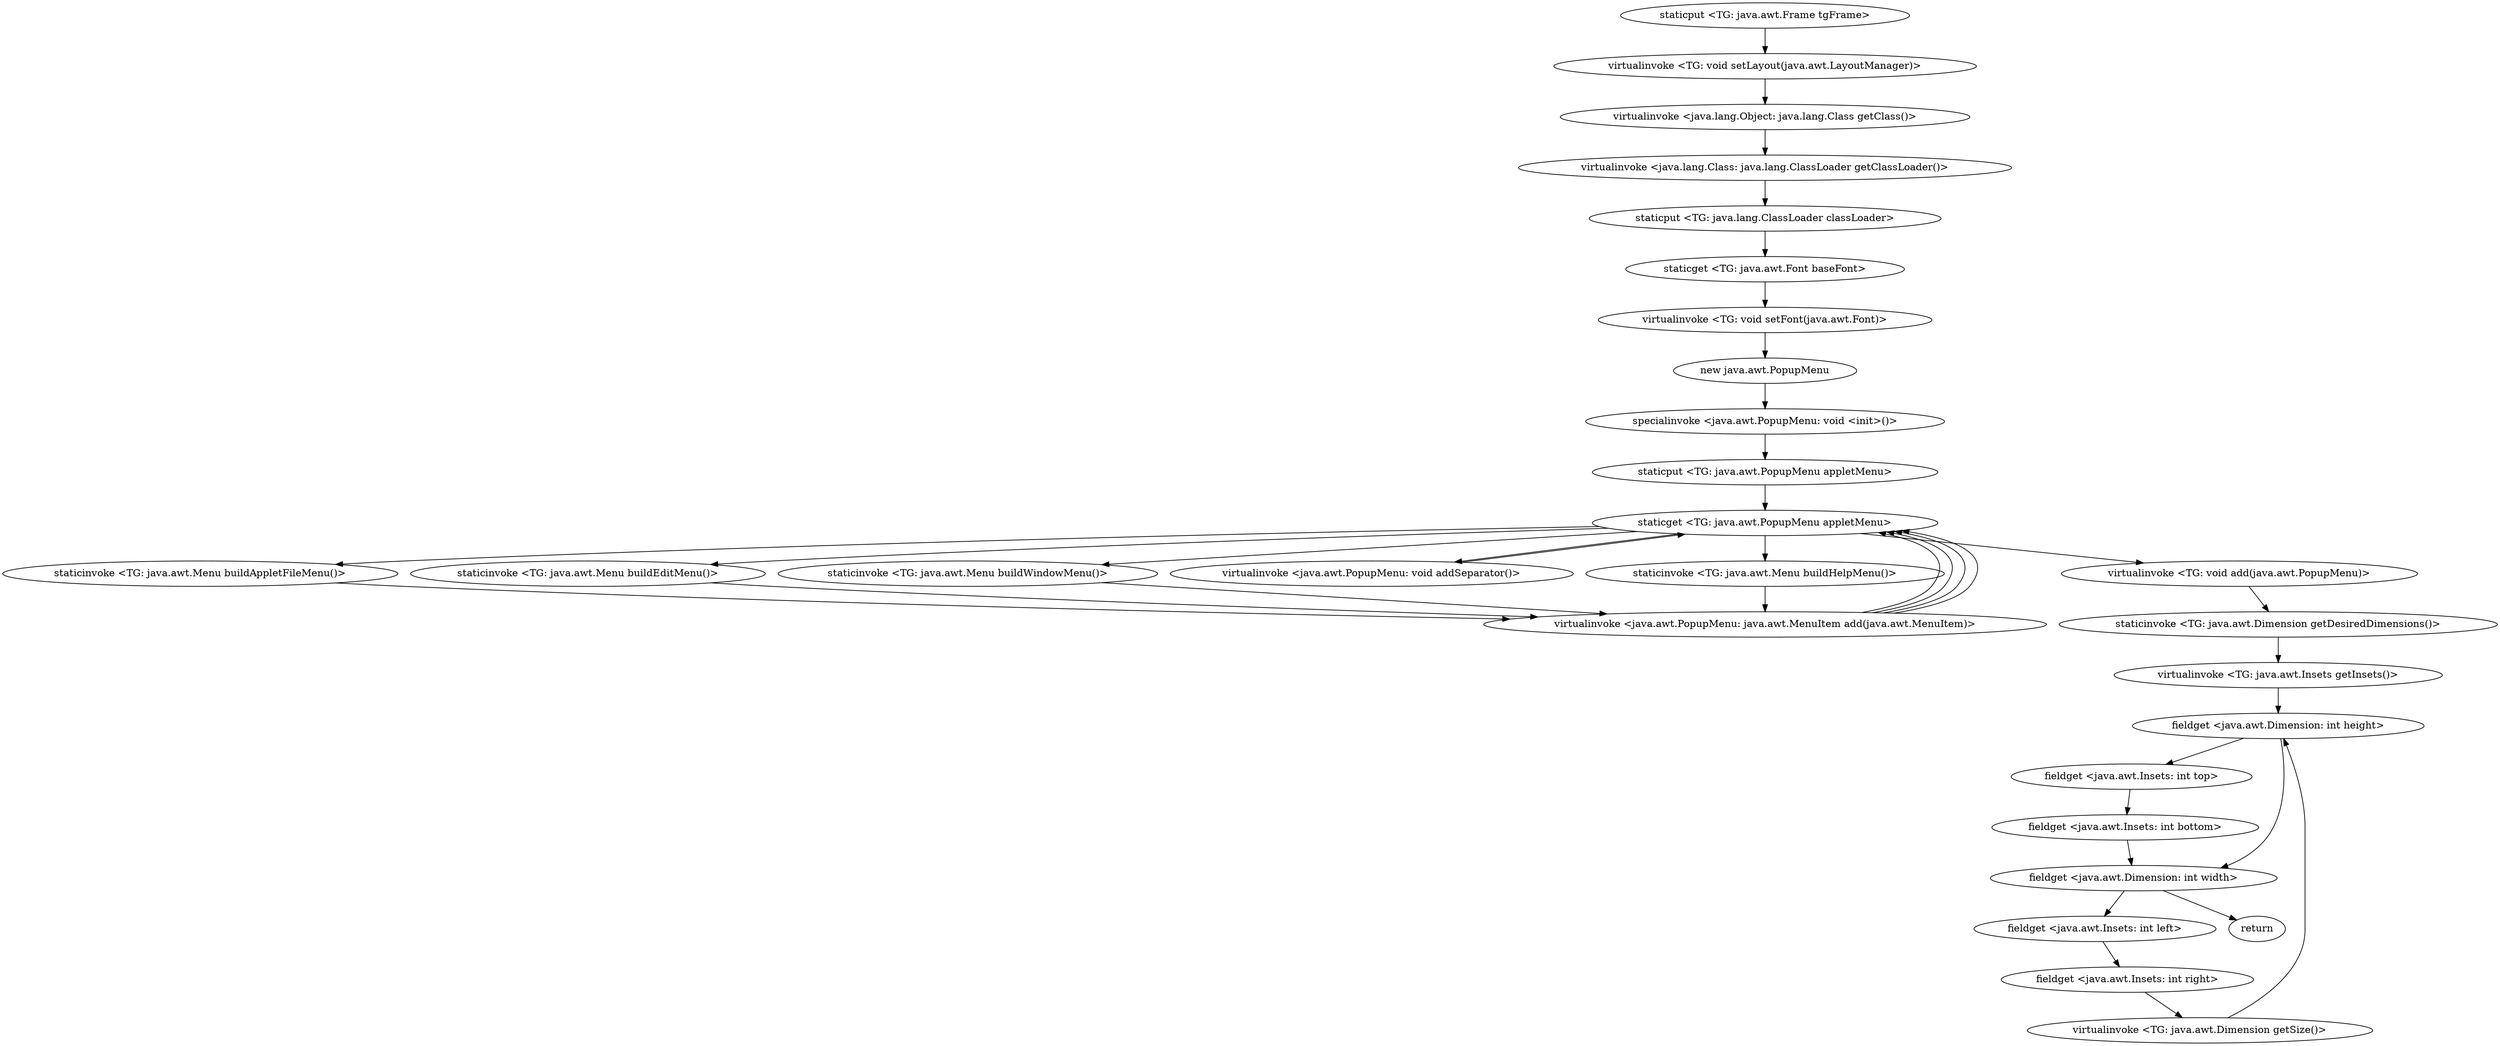 digraph "" {
"staticput <TG: java.awt.Frame tgFrame>";
 "staticput <TG: java.awt.Frame tgFrame>"->"virtualinvoke <TG: void setLayout(java.awt.LayoutManager)>";
 "virtualinvoke <TG: void setLayout(java.awt.LayoutManager)>"->"virtualinvoke <java.lang.Object: java.lang.Class getClass()>";
 "virtualinvoke <java.lang.Object: java.lang.Class getClass()>"->"virtualinvoke <java.lang.Class: java.lang.ClassLoader getClassLoader()>";
 "virtualinvoke <java.lang.Class: java.lang.ClassLoader getClassLoader()>"->"staticput <TG: java.lang.ClassLoader classLoader>";
 "staticput <TG: java.lang.ClassLoader classLoader>"->"staticget <TG: java.awt.Font baseFont>";
 "staticget <TG: java.awt.Font baseFont>"->"virtualinvoke <TG: void setFont(java.awt.Font)>";
 "virtualinvoke <TG: void setFont(java.awt.Font)>"->"new java.awt.PopupMenu";
 "new java.awt.PopupMenu"->"specialinvoke <java.awt.PopupMenu: void <init>()>";
 "specialinvoke <java.awt.PopupMenu: void <init>()>"->"staticput <TG: java.awt.PopupMenu appletMenu>";
 "staticput <TG: java.awt.PopupMenu appletMenu>"->"staticget <TG: java.awt.PopupMenu appletMenu>";
 "staticget <TG: java.awt.PopupMenu appletMenu>"->"staticinvoke <TG: java.awt.Menu buildAppletFileMenu()>";
 "staticinvoke <TG: java.awt.Menu buildAppletFileMenu()>"->"virtualinvoke <java.awt.PopupMenu: java.awt.MenuItem add(java.awt.MenuItem)>";
 "virtualinvoke <java.awt.PopupMenu: java.awt.MenuItem add(java.awt.MenuItem)>"->"staticget <TG: java.awt.PopupMenu appletMenu>";
 "staticget <TG: java.awt.PopupMenu appletMenu>"->"staticinvoke <TG: java.awt.Menu buildEditMenu()>";
 "staticinvoke <TG: java.awt.Menu buildEditMenu()>"->"virtualinvoke <java.awt.PopupMenu: java.awt.MenuItem add(java.awt.MenuItem)>";
 "virtualinvoke <java.awt.PopupMenu: java.awt.MenuItem add(java.awt.MenuItem)>"->"staticget <TG: java.awt.PopupMenu appletMenu>";
 "staticget <TG: java.awt.PopupMenu appletMenu>"->"staticinvoke <TG: java.awt.Menu buildWindowMenu()>";
 "staticinvoke <TG: java.awt.Menu buildWindowMenu()>"->"virtualinvoke <java.awt.PopupMenu: java.awt.MenuItem add(java.awt.MenuItem)>";
 "virtualinvoke <java.awt.PopupMenu: java.awt.MenuItem add(java.awt.MenuItem)>"->"staticget <TG: java.awt.PopupMenu appletMenu>";
 "staticget <TG: java.awt.PopupMenu appletMenu>"->"virtualinvoke <java.awt.PopupMenu: void addSeparator()>";
 "virtualinvoke <java.awt.PopupMenu: void addSeparator()>"->"staticget <TG: java.awt.PopupMenu appletMenu>";
 "staticget <TG: java.awt.PopupMenu appletMenu>"->"staticinvoke <TG: java.awt.Menu buildHelpMenu()>";
 "staticinvoke <TG: java.awt.Menu buildHelpMenu()>"->"virtualinvoke <java.awt.PopupMenu: java.awt.MenuItem add(java.awt.MenuItem)>";
 "virtualinvoke <java.awt.PopupMenu: java.awt.MenuItem add(java.awt.MenuItem)>"->"staticget <TG: java.awt.PopupMenu appletMenu>";
 "staticget <TG: java.awt.PopupMenu appletMenu>"->"virtualinvoke <TG: void add(java.awt.PopupMenu)>";
 "virtualinvoke <TG: void add(java.awt.PopupMenu)>"->"staticinvoke <TG: java.awt.Dimension getDesiredDimensions()>";
 "staticinvoke <TG: java.awt.Dimension getDesiredDimensions()>"->"virtualinvoke <TG: java.awt.Insets getInsets()>";
 "virtualinvoke <TG: java.awt.Insets getInsets()>"->"fieldget <java.awt.Dimension: int height>";
 "fieldget <java.awt.Dimension: int height>"->"fieldget <java.awt.Insets: int top>";
 "fieldget <java.awt.Insets: int top>"->"fieldget <java.awt.Insets: int bottom>";
 "fieldget <java.awt.Insets: int bottom>"->"fieldget <java.awt.Dimension: int width>";
 "fieldget <java.awt.Dimension: int width>"->"fieldget <java.awt.Insets: int left>";
 "fieldget <java.awt.Insets: int left>"->"fieldget <java.awt.Insets: int right>";
 "fieldget <java.awt.Insets: int right>"->"virtualinvoke <TG: java.awt.Dimension getSize()>";
 "virtualinvoke <TG: java.awt.Dimension getSize()>"->"fieldget <java.awt.Dimension: int height>";
 "fieldget <java.awt.Dimension: int height>"->"fieldget <java.awt.Dimension: int width>";
 "fieldget <java.awt.Dimension: int width>"->"return";
}
